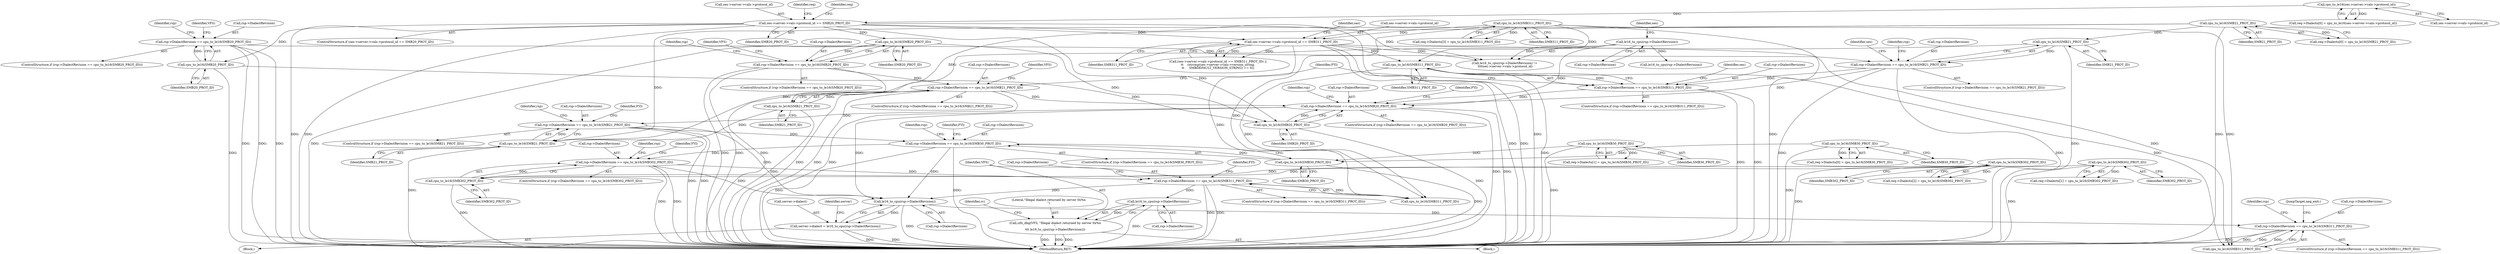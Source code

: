 digraph "1_linux_b57a55e2200ede754e4dc9cce4ba9402544b9365@pointer" {
"1000633" [label="(Call,rsp->DialectRevision == cpu_to_le16(SMB302_PROT_ID))"];
"1000622" [label="(Call,rsp->DialectRevision == cpu_to_le16(SMB30_PROT_ID))"];
"1000611" [label="(Call,rsp->DialectRevision == cpu_to_le16(SMB21_PROT_ID))"];
"1000600" [label="(Call,rsp->DialectRevision == cpu_to_le16(SMB20_PROT_ID))"];
"1000554" [label="(Call,rsp->DialectRevision == cpu_to_le16(SMB311_PROT_ID))"];
"1000537" [label="(Call,rsp->DialectRevision == cpu_to_le16(SMB21_PROT_ID))"];
"1000522" [label="(Call,rsp->DialectRevision == cpu_to_le16(SMB20_PROT_ID))"];
"1000526" [label="(Call,cpu_to_le16(SMB20_PROT_ID))"];
"1000345" [label="(Call,ses->server->vals->protocol_id == SMB20_PROT_ID)"];
"1000288" [label="(Call,cpu_to_le16(ses->server->vals->protocol_id))"];
"1000541" [label="(Call,cpu_to_le16(SMB21_PROT_ID))"];
"1000245" [label="(Call,cpu_to_le16(SMB21_PROT_ID))"];
"1000558" [label="(Call,cpu_to_le16(SMB311_PROT_ID))"];
"1000372" [label="(Call,ses->server->vals->protocol_id == SMB311_PROT_ID)"];
"1000269" [label="(Call,cpu_to_le16(SMB311_PROT_ID))"];
"1000494" [label="(Call,rsp->DialectRevision == cpu_to_le16(SMB21_PROT_ID))"];
"1000479" [label="(Call,rsp->DialectRevision == cpu_to_le16(SMB20_PROT_ID))"];
"1000483" [label="(Call,cpu_to_le16(SMB20_PROT_ID))"];
"1000498" [label="(Call,cpu_to_le16(SMB21_PROT_ID))"];
"1000571" [label="(Call,le16_to_cpu(rsp->DialectRevision))"];
"1000604" [label="(Call,cpu_to_le16(SMB20_PROT_ID))"];
"1000615" [label="(Call,cpu_to_le16(SMB21_PROT_ID))"];
"1000626" [label="(Call,cpu_to_le16(SMB30_PROT_ID))"];
"1000253" [label="(Call,cpu_to_le16(SMB30_PROT_ID))"];
"1000206" [label="(Call,cpu_to_le16(SMB30_PROT_ID))"];
"1000637" [label="(Call,cpu_to_le16(SMB302_PROT_ID))"];
"1000261" [label="(Call,cpu_to_le16(SMB302_PROT_ID))"];
"1000214" [label="(Call,cpu_to_le16(SMB302_PROT_ID))"];
"1000644" [label="(Call,rsp->DialectRevision == cpu_to_le16(SMB311_PROT_ID))"];
"1000658" [label="(Call,le16_to_cpu(rsp->DialectRevision))"];
"1000655" [label="(Call,cifs_dbg(VFS, \"Illegal dialect returned by server 0x%x\n\",\n\t\t\t le16_to_cpu(rsp->DialectRevision)))"];
"1000671" [label="(Call,le16_to_cpu(rsp->DialectRevision))"];
"1000667" [label="(Call,server->dialect = le16_to_cpu(rsp->DialectRevision))"];
"1000802" [label="(Call,rsp->DialectRevision == cpu_to_le16(SMB311_PROT_ID))"];
"1000615" [label="(Call,cpu_to_le16(SMB21_PROT_ID))"];
"1000554" [label="(Call,rsp->DialectRevision == cpu_to_le16(SMB311_PROT_ID))"];
"1000811" [label="(Identifier,rsp)"];
"1000656" [label="(Identifier,VFS)"];
"1000831" [label="(MethodReturn,RET)"];
"1000611" [label="(Call,rsp->DialectRevision == cpu_to_le16(SMB21_PROT_ID))"];
"1000599" [label="(ControlStructure,if (rsp->DialectRevision == cpu_to_le16(SMB20_PROT_ID)))"];
"1000496" [label="(Identifier,rsp)"];
"1000667" [label="(Call,server->dialect = le16_to_cpu(rsp->DialectRevision))"];
"1000677" [label="(Identifier,server)"];
"1000594" [label="(Identifier,FYI)"];
"1000484" [label="(Identifier,SMB20_PROT_ID)"];
"1000206" [label="(Call,cpu_to_le16(SMB30_PROT_ID))"];
"1000487" [label="(Identifier,VFS)"];
"1000345" [label="(Call,ses->server->vals->protocol_id == SMB20_PROT_ID)"];
"1000537" [label="(Call,rsp->DialectRevision == cpu_to_le16(SMB21_PROT_ID))"];
"1000668" [label="(Call,server->dialect)"];
"1000547" [label="(Identifier,ses)"];
"1000626" [label="(Call,cpu_to_le16(SMB30_PROT_ID))"];
"1000556" [label="(Identifier,rsp)"];
"1000371" [label="(Call,(ses->server->vals->protocol_id == SMB311_PROT_ID) ||\n\t\t    (strcmp(ses->server->vals->version_string,\n\t\t     SMBDEFAULT_VERSION_STRING) == 0))"];
"1000563" [label="(Identifier,ses)"];
"1000610" [label="(ControlStructure,if (rsp->DialectRevision == cpu_to_le16(SMB21_PROT_ID)))"];
"1000657" [label="(Literal,\"Illegal dialect returned by server 0x%x\n\")"];
"1000373" [label="(Call,ses->server->vals->protocol_id)"];
"1000555" [label="(Call,rsp->DialectRevision)"];
"1000621" [label="(ControlStructure,if (rsp->DialectRevision == cpu_to_le16(SMB30_PROT_ID)))"];
"1000263" [label="(Call,req->Dialects[3] = cpu_to_le16(SMB311_PROT_ID))"];
"1000207" [label="(Identifier,SMB30_PROT_ID)"];
"1000523" [label="(Call,rsp->DialectRevision)"];
"1000288" [label="(Call,cpu_to_le16(ses->server->vals->protocol_id))"];
"1000806" [label="(Call,cpu_to_le16(SMB311_PROT_ID))"];
"1000571" [label="(Call,le16_to_cpu(rsp->DialectRevision))"];
"1000651" [label="(Identifier,FYI)"];
"1000648" [label="(Call,cpu_to_le16(SMB311_PROT_ID))"];
"1000502" [label="(Identifier,VFS)"];
"1000570" [label="(Call,le16_to_cpu(rsp->DialectRevision) !=\n \t\t\t\tses->server->vals->protocol_id)"];
"1000672" [label="(Call,rsp->DialectRevision)"];
"1000632" [label="(ControlStructure,if (rsp->DialectRevision == cpu_to_le16(SMB302_PROT_ID)))"];
"1000247" [label="(Call,req->Dialects[1] = cpu_to_le16(SMB30_PROT_ID))"];
"1000645" [label="(Call,rsp->DialectRevision)"];
"1000825" [label="(JumpTarget,neg_exit:)"];
"1000495" [label="(Call,rsp->DialectRevision)"];
"1000623" [label="(Call,rsp->DialectRevision)"];
"1000613" [label="(Identifier,rsp)"];
"1000499" [label="(Identifier,SMB21_PROT_ID)"];
"1000215" [label="(Identifier,SMB302_PROT_ID)"];
"1000538" [label="(Call,rsp->DialectRevision)"];
"1000344" [label="(ControlStructure,if (ses->server->vals->protocol_id == SMB20_PROT_ID))"];
"1000208" [label="(Call,req->Dialects[1] = cpu_to_le16(SMB302_PROT_ID))"];
"1000644" [label="(Call,rsp->DialectRevision == cpu_to_le16(SMB311_PROT_ID))"];
"1000270" [label="(Identifier,SMB311_PROT_ID)"];
"1000601" [label="(Call,rsp->DialectRevision)"];
"1000541" [label="(Call,cpu_to_le16(SMB21_PROT_ID))"];
"1000353" [label="(Identifier,SMB20_PROT_ID)"];
"1000522" [label="(Call,rsp->DialectRevision == cpu_to_le16(SMB20_PROT_ID))"];
"1000346" [label="(Call,ses->server->vals->protocol_id)"];
"1000356" [label="(Identifier,req)"];
"1000261" [label="(Call,cpu_to_le16(SMB302_PROT_ID))"];
"1000635" [label="(Identifier,rsp)"];
"1000612" [label="(Call,rsp->DialectRevision)"];
"1000600" [label="(Call,rsp->DialectRevision == cpu_to_le16(SMB20_PROT_ID))"];
"1000269" [label="(Call,cpu_to_le16(SMB311_PROT_ID))"];
"1000627" [label="(Identifier,SMB30_PROT_ID)"];
"1000478" [label="(ControlStructure,if (rsp->DialectRevision == cpu_to_le16(SMB20_PROT_ID)))"];
"1000262" [label="(Identifier,SMB302_PROT_ID)"];
"1000803" [label="(Call,rsp->DialectRevision)"];
"1000539" [label="(Identifier,rsp)"];
"1000559" [label="(Identifier,SMB311_PROT_ID)"];
"1000633" [label="(Call,rsp->DialectRevision == cpu_to_le16(SMB302_PROT_ID))"];
"1000637" [label="(Call,cpu_to_le16(SMB302_PROT_ID))"];
"1000659" [label="(Call,rsp->DialectRevision)"];
"1000618" [label="(Identifier,FYI)"];
"1000114" [label="(Block,)"];
"1000521" [label="(ControlStructure,if (rsp->DialectRevision == cpu_to_le16(SMB20_PROT_ID)))"];
"1000527" [label="(Identifier,SMB20_PROT_ID)"];
"1000654" [label="(Block,)"];
"1000246" [label="(Identifier,SMB21_PROT_ID)"];
"1000483" [label="(Call,cpu_to_le16(SMB20_PROT_ID))"];
"1000372" [label="(Call,ses->server->vals->protocol_id == SMB311_PROT_ID)"];
"1000479" [label="(Call,rsp->DialectRevision == cpu_to_le16(SMB20_PROT_ID))"];
"1000802" [label="(Call,rsp->DialectRevision == cpu_to_le16(SMB311_PROT_ID))"];
"1000253" [label="(Call,cpu_to_le16(SMB30_PROT_ID))"];
"1000671" [label="(Call,le16_to_cpu(rsp->DialectRevision))"];
"1000526" [label="(Call,cpu_to_le16(SMB20_PROT_ID))"];
"1000586" [label="(Call,le16_to_cpu(rsp->DialectRevision))"];
"1000801" [label="(ControlStructure,if (rsp->DialectRevision == cpu_to_le16(SMB311_PROT_ID)))"];
"1000655" [label="(Call,cifs_dbg(VFS, \"Illegal dialect returned by server 0x%x\n\",\n\t\t\t le16_to_cpu(rsp->DialectRevision)))"];
"1000663" [label="(Identifier,rc)"];
"1000254" [label="(Identifier,SMB30_PROT_ID)"];
"1000380" [label="(Identifier,SMB311_PROT_ID)"];
"1000658" [label="(Call,le16_to_cpu(rsp->DialectRevision))"];
"1000493" [label="(ControlStructure,if (rsp->DialectRevision == cpu_to_le16(SMB21_PROT_ID)))"];
"1000289" [label="(Call,ses->server->vals->protocol_id)"];
"1000604" [label="(Call,cpu_to_le16(SMB20_PROT_ID))"];
"1000572" [label="(Call,rsp->DialectRevision)"];
"1000364" [label="(Identifier,req)"];
"1000214" [label="(Call,cpu_to_le16(SMB302_PROT_ID))"];
"1000638" [label="(Identifier,SMB302_PROT_ID)"];
"1000255" [label="(Call,req->Dialects[2] = cpu_to_le16(SMB302_PROT_ID))"];
"1000480" [label="(Call,rsp->DialectRevision)"];
"1000239" [label="(Call,req->Dialects[0] = cpu_to_le16(SMB21_PROT_ID))"];
"1000386" [label="(Identifier,ses)"];
"1000616" [label="(Identifier,SMB21_PROT_ID)"];
"1000640" [label="(Identifier,FYI)"];
"1000578" [label="(Identifier,ses)"];
"1000498" [label="(Call,cpu_to_le16(SMB21_PROT_ID))"];
"1000530" [label="(Identifier,VFS)"];
"1000200" [label="(Call,req->Dialects[0] = cpu_to_le16(SMB30_PROT_ID))"];
"1000282" [label="(Call,req->Dialects[0] = cpu_to_le16(ses->server->vals->protocol_id))"];
"1000605" [label="(Identifier,SMB20_PROT_ID)"];
"1000634" [label="(Call,rsp->DialectRevision)"];
"1000643" [label="(ControlStructure,if (rsp->DialectRevision == cpu_to_le16(SMB311_PROT_ID)))"];
"1000646" [label="(Identifier,rsp)"];
"1000607" [label="(Identifier,FYI)"];
"1000553" [label="(ControlStructure,if (rsp->DialectRevision == cpu_to_le16(SMB311_PROT_ID)))"];
"1000542" [label="(Identifier,SMB21_PROT_ID)"];
"1000622" [label="(Call,rsp->DialectRevision == cpu_to_le16(SMB30_PROT_ID))"];
"1000245" [label="(Call,cpu_to_le16(SMB21_PROT_ID))"];
"1000558" [label="(Call,cpu_to_le16(SMB311_PROT_ID))"];
"1000624" [label="(Identifier,rsp)"];
"1000536" [label="(ControlStructure,if (rsp->DialectRevision == cpu_to_le16(SMB21_PROT_ID)))"];
"1000629" [label="(Identifier,FYI)"];
"1000494" [label="(Call,rsp->DialectRevision == cpu_to_le16(SMB21_PROT_ID))"];
"1000633" -> "1000632"  [label="AST: "];
"1000633" -> "1000637"  [label="CFG: "];
"1000634" -> "1000633"  [label="AST: "];
"1000637" -> "1000633"  [label="AST: "];
"1000640" -> "1000633"  [label="CFG: "];
"1000646" -> "1000633"  [label="CFG: "];
"1000633" -> "1000831"  [label="DDG: "];
"1000633" -> "1000831"  [label="DDG: "];
"1000622" -> "1000633"  [label="DDG: "];
"1000637" -> "1000633"  [label="DDG: "];
"1000633" -> "1000644"  [label="DDG: "];
"1000633" -> "1000671"  [label="DDG: "];
"1000622" -> "1000621"  [label="AST: "];
"1000622" -> "1000626"  [label="CFG: "];
"1000623" -> "1000622"  [label="AST: "];
"1000626" -> "1000622"  [label="AST: "];
"1000629" -> "1000622"  [label="CFG: "];
"1000635" -> "1000622"  [label="CFG: "];
"1000622" -> "1000831"  [label="DDG: "];
"1000622" -> "1000831"  [label="DDG: "];
"1000611" -> "1000622"  [label="DDG: "];
"1000626" -> "1000622"  [label="DDG: "];
"1000622" -> "1000671"  [label="DDG: "];
"1000611" -> "1000610"  [label="AST: "];
"1000611" -> "1000615"  [label="CFG: "];
"1000612" -> "1000611"  [label="AST: "];
"1000615" -> "1000611"  [label="AST: "];
"1000618" -> "1000611"  [label="CFG: "];
"1000624" -> "1000611"  [label="CFG: "];
"1000611" -> "1000831"  [label="DDG: "];
"1000611" -> "1000831"  [label="DDG: "];
"1000600" -> "1000611"  [label="DDG: "];
"1000615" -> "1000611"  [label="DDG: "];
"1000611" -> "1000671"  [label="DDG: "];
"1000600" -> "1000599"  [label="AST: "];
"1000600" -> "1000604"  [label="CFG: "];
"1000601" -> "1000600"  [label="AST: "];
"1000604" -> "1000600"  [label="AST: "];
"1000607" -> "1000600"  [label="CFG: "];
"1000613" -> "1000600"  [label="CFG: "];
"1000600" -> "1000831"  [label="DDG: "];
"1000600" -> "1000831"  [label="DDG: "];
"1000554" -> "1000600"  [label="DDG: "];
"1000494" -> "1000600"  [label="DDG: "];
"1000571" -> "1000600"  [label="DDG: "];
"1000537" -> "1000600"  [label="DDG: "];
"1000604" -> "1000600"  [label="DDG: "];
"1000600" -> "1000671"  [label="DDG: "];
"1000554" -> "1000553"  [label="AST: "];
"1000554" -> "1000558"  [label="CFG: "];
"1000555" -> "1000554"  [label="AST: "];
"1000558" -> "1000554"  [label="AST: "];
"1000563" -> "1000554"  [label="CFG: "];
"1000594" -> "1000554"  [label="CFG: "];
"1000554" -> "1000831"  [label="DDG: "];
"1000554" -> "1000831"  [label="DDG: "];
"1000537" -> "1000554"  [label="DDG: "];
"1000558" -> "1000554"  [label="DDG: "];
"1000537" -> "1000536"  [label="AST: "];
"1000537" -> "1000541"  [label="CFG: "];
"1000538" -> "1000537"  [label="AST: "];
"1000541" -> "1000537"  [label="AST: "];
"1000547" -> "1000537"  [label="CFG: "];
"1000556" -> "1000537"  [label="CFG: "];
"1000537" -> "1000831"  [label="DDG: "];
"1000537" -> "1000831"  [label="DDG: "];
"1000522" -> "1000537"  [label="DDG: "];
"1000541" -> "1000537"  [label="DDG: "];
"1000522" -> "1000521"  [label="AST: "];
"1000522" -> "1000526"  [label="CFG: "];
"1000523" -> "1000522"  [label="AST: "];
"1000526" -> "1000522"  [label="AST: "];
"1000530" -> "1000522"  [label="CFG: "];
"1000539" -> "1000522"  [label="CFG: "];
"1000522" -> "1000831"  [label="DDG: "];
"1000522" -> "1000831"  [label="DDG: "];
"1000522" -> "1000831"  [label="DDG: "];
"1000526" -> "1000522"  [label="DDG: "];
"1000526" -> "1000527"  [label="CFG: "];
"1000527" -> "1000526"  [label="AST: "];
"1000526" -> "1000831"  [label="DDG: "];
"1000345" -> "1000526"  [label="DDG: "];
"1000526" -> "1000604"  [label="DDG: "];
"1000345" -> "1000344"  [label="AST: "];
"1000345" -> "1000353"  [label="CFG: "];
"1000346" -> "1000345"  [label="AST: "];
"1000353" -> "1000345"  [label="AST: "];
"1000356" -> "1000345"  [label="CFG: "];
"1000364" -> "1000345"  [label="CFG: "];
"1000345" -> "1000831"  [label="DDG: "];
"1000345" -> "1000831"  [label="DDG: "];
"1000345" -> "1000831"  [label="DDG: "];
"1000288" -> "1000345"  [label="DDG: "];
"1000345" -> "1000372"  [label="DDG: "];
"1000345" -> "1000483"  [label="DDG: "];
"1000345" -> "1000570"  [label="DDG: "];
"1000345" -> "1000604"  [label="DDG: "];
"1000288" -> "1000282"  [label="AST: "];
"1000288" -> "1000289"  [label="CFG: "];
"1000289" -> "1000288"  [label="AST: "];
"1000282" -> "1000288"  [label="CFG: "];
"1000288" -> "1000282"  [label="DDG: "];
"1000541" -> "1000542"  [label="CFG: "];
"1000542" -> "1000541"  [label="AST: "];
"1000541" -> "1000831"  [label="DDG: "];
"1000245" -> "1000541"  [label="DDG: "];
"1000541" -> "1000615"  [label="DDG: "];
"1000245" -> "1000239"  [label="AST: "];
"1000245" -> "1000246"  [label="CFG: "];
"1000246" -> "1000245"  [label="AST: "];
"1000239" -> "1000245"  [label="CFG: "];
"1000245" -> "1000831"  [label="DDG: "];
"1000245" -> "1000239"  [label="DDG: "];
"1000245" -> "1000498"  [label="DDG: "];
"1000245" -> "1000615"  [label="DDG: "];
"1000558" -> "1000559"  [label="CFG: "];
"1000559" -> "1000558"  [label="AST: "];
"1000558" -> "1000831"  [label="DDG: "];
"1000372" -> "1000558"  [label="DDG: "];
"1000269" -> "1000558"  [label="DDG: "];
"1000558" -> "1000648"  [label="DDG: "];
"1000558" -> "1000806"  [label="DDG: "];
"1000372" -> "1000371"  [label="AST: "];
"1000372" -> "1000380"  [label="CFG: "];
"1000373" -> "1000372"  [label="AST: "];
"1000380" -> "1000372"  [label="AST: "];
"1000386" -> "1000372"  [label="CFG: "];
"1000371" -> "1000372"  [label="CFG: "];
"1000372" -> "1000831"  [label="DDG: "];
"1000372" -> "1000831"  [label="DDG: "];
"1000372" -> "1000371"  [label="DDG: "];
"1000372" -> "1000371"  [label="DDG: "];
"1000269" -> "1000372"  [label="DDG: "];
"1000372" -> "1000570"  [label="DDG: "];
"1000372" -> "1000648"  [label="DDG: "];
"1000372" -> "1000806"  [label="DDG: "];
"1000269" -> "1000263"  [label="AST: "];
"1000269" -> "1000270"  [label="CFG: "];
"1000270" -> "1000269"  [label="AST: "];
"1000263" -> "1000269"  [label="CFG: "];
"1000269" -> "1000831"  [label="DDG: "];
"1000269" -> "1000263"  [label="DDG: "];
"1000269" -> "1000648"  [label="DDG: "];
"1000269" -> "1000806"  [label="DDG: "];
"1000494" -> "1000493"  [label="AST: "];
"1000494" -> "1000498"  [label="CFG: "];
"1000495" -> "1000494"  [label="AST: "];
"1000498" -> "1000494"  [label="AST: "];
"1000502" -> "1000494"  [label="CFG: "];
"1000594" -> "1000494"  [label="CFG: "];
"1000494" -> "1000831"  [label="DDG: "];
"1000494" -> "1000831"  [label="DDG: "];
"1000494" -> "1000831"  [label="DDG: "];
"1000479" -> "1000494"  [label="DDG: "];
"1000498" -> "1000494"  [label="DDG: "];
"1000479" -> "1000478"  [label="AST: "];
"1000479" -> "1000483"  [label="CFG: "];
"1000480" -> "1000479"  [label="AST: "];
"1000483" -> "1000479"  [label="AST: "];
"1000487" -> "1000479"  [label="CFG: "];
"1000496" -> "1000479"  [label="CFG: "];
"1000479" -> "1000831"  [label="DDG: "];
"1000479" -> "1000831"  [label="DDG: "];
"1000479" -> "1000831"  [label="DDG: "];
"1000483" -> "1000479"  [label="DDG: "];
"1000483" -> "1000484"  [label="CFG: "];
"1000484" -> "1000483"  [label="AST: "];
"1000483" -> "1000831"  [label="DDG: "];
"1000483" -> "1000604"  [label="DDG: "];
"1000498" -> "1000499"  [label="CFG: "];
"1000499" -> "1000498"  [label="AST: "];
"1000498" -> "1000831"  [label="DDG: "];
"1000498" -> "1000615"  [label="DDG: "];
"1000571" -> "1000570"  [label="AST: "];
"1000571" -> "1000572"  [label="CFG: "];
"1000572" -> "1000571"  [label="AST: "];
"1000578" -> "1000571"  [label="CFG: "];
"1000571" -> "1000570"  [label="DDG: "];
"1000571" -> "1000586"  [label="DDG: "];
"1000604" -> "1000605"  [label="CFG: "];
"1000605" -> "1000604"  [label="AST: "];
"1000604" -> "1000831"  [label="DDG: "];
"1000615" -> "1000616"  [label="CFG: "];
"1000616" -> "1000615"  [label="AST: "];
"1000615" -> "1000831"  [label="DDG: "];
"1000626" -> "1000627"  [label="CFG: "];
"1000627" -> "1000626"  [label="AST: "];
"1000626" -> "1000831"  [label="DDG: "];
"1000253" -> "1000626"  [label="DDG: "];
"1000206" -> "1000626"  [label="DDG: "];
"1000253" -> "1000247"  [label="AST: "];
"1000253" -> "1000254"  [label="CFG: "];
"1000254" -> "1000253"  [label="AST: "];
"1000247" -> "1000253"  [label="CFG: "];
"1000253" -> "1000831"  [label="DDG: "];
"1000253" -> "1000247"  [label="DDG: "];
"1000206" -> "1000200"  [label="AST: "];
"1000206" -> "1000207"  [label="CFG: "];
"1000207" -> "1000206"  [label="AST: "];
"1000200" -> "1000206"  [label="CFG: "];
"1000206" -> "1000831"  [label="DDG: "];
"1000206" -> "1000200"  [label="DDG: "];
"1000637" -> "1000638"  [label="CFG: "];
"1000638" -> "1000637"  [label="AST: "];
"1000637" -> "1000831"  [label="DDG: "];
"1000261" -> "1000637"  [label="DDG: "];
"1000214" -> "1000637"  [label="DDG: "];
"1000261" -> "1000255"  [label="AST: "];
"1000261" -> "1000262"  [label="CFG: "];
"1000262" -> "1000261"  [label="AST: "];
"1000255" -> "1000261"  [label="CFG: "];
"1000261" -> "1000831"  [label="DDG: "];
"1000261" -> "1000255"  [label="DDG: "];
"1000214" -> "1000208"  [label="AST: "];
"1000214" -> "1000215"  [label="CFG: "];
"1000215" -> "1000214"  [label="AST: "];
"1000208" -> "1000214"  [label="CFG: "];
"1000214" -> "1000831"  [label="DDG: "];
"1000214" -> "1000208"  [label="DDG: "];
"1000644" -> "1000643"  [label="AST: "];
"1000644" -> "1000648"  [label="CFG: "];
"1000645" -> "1000644"  [label="AST: "];
"1000648" -> "1000644"  [label="AST: "];
"1000651" -> "1000644"  [label="CFG: "];
"1000656" -> "1000644"  [label="CFG: "];
"1000644" -> "1000831"  [label="DDG: "];
"1000644" -> "1000831"  [label="DDG: "];
"1000648" -> "1000644"  [label="DDG: "];
"1000644" -> "1000658"  [label="DDG: "];
"1000644" -> "1000671"  [label="DDG: "];
"1000658" -> "1000655"  [label="AST: "];
"1000658" -> "1000659"  [label="CFG: "];
"1000659" -> "1000658"  [label="AST: "];
"1000655" -> "1000658"  [label="CFG: "];
"1000658" -> "1000831"  [label="DDG: "];
"1000658" -> "1000655"  [label="DDG: "];
"1000655" -> "1000654"  [label="AST: "];
"1000656" -> "1000655"  [label="AST: "];
"1000657" -> "1000655"  [label="AST: "];
"1000663" -> "1000655"  [label="CFG: "];
"1000655" -> "1000831"  [label="DDG: "];
"1000655" -> "1000831"  [label="DDG: "];
"1000655" -> "1000831"  [label="DDG: "];
"1000671" -> "1000667"  [label="AST: "];
"1000671" -> "1000672"  [label="CFG: "];
"1000672" -> "1000671"  [label="AST: "];
"1000667" -> "1000671"  [label="CFG: "];
"1000671" -> "1000831"  [label="DDG: "];
"1000671" -> "1000667"  [label="DDG: "];
"1000671" -> "1000802"  [label="DDG: "];
"1000667" -> "1000114"  [label="AST: "];
"1000668" -> "1000667"  [label="AST: "];
"1000677" -> "1000667"  [label="CFG: "];
"1000667" -> "1000831"  [label="DDG: "];
"1000667" -> "1000831"  [label="DDG: "];
"1000802" -> "1000801"  [label="AST: "];
"1000802" -> "1000806"  [label="CFG: "];
"1000803" -> "1000802"  [label="AST: "];
"1000806" -> "1000802"  [label="AST: "];
"1000811" -> "1000802"  [label="CFG: "];
"1000825" -> "1000802"  [label="CFG: "];
"1000802" -> "1000831"  [label="DDG: "];
"1000802" -> "1000831"  [label="DDG: "];
"1000802" -> "1000831"  [label="DDG: "];
"1000806" -> "1000802"  [label="DDG: "];
}
